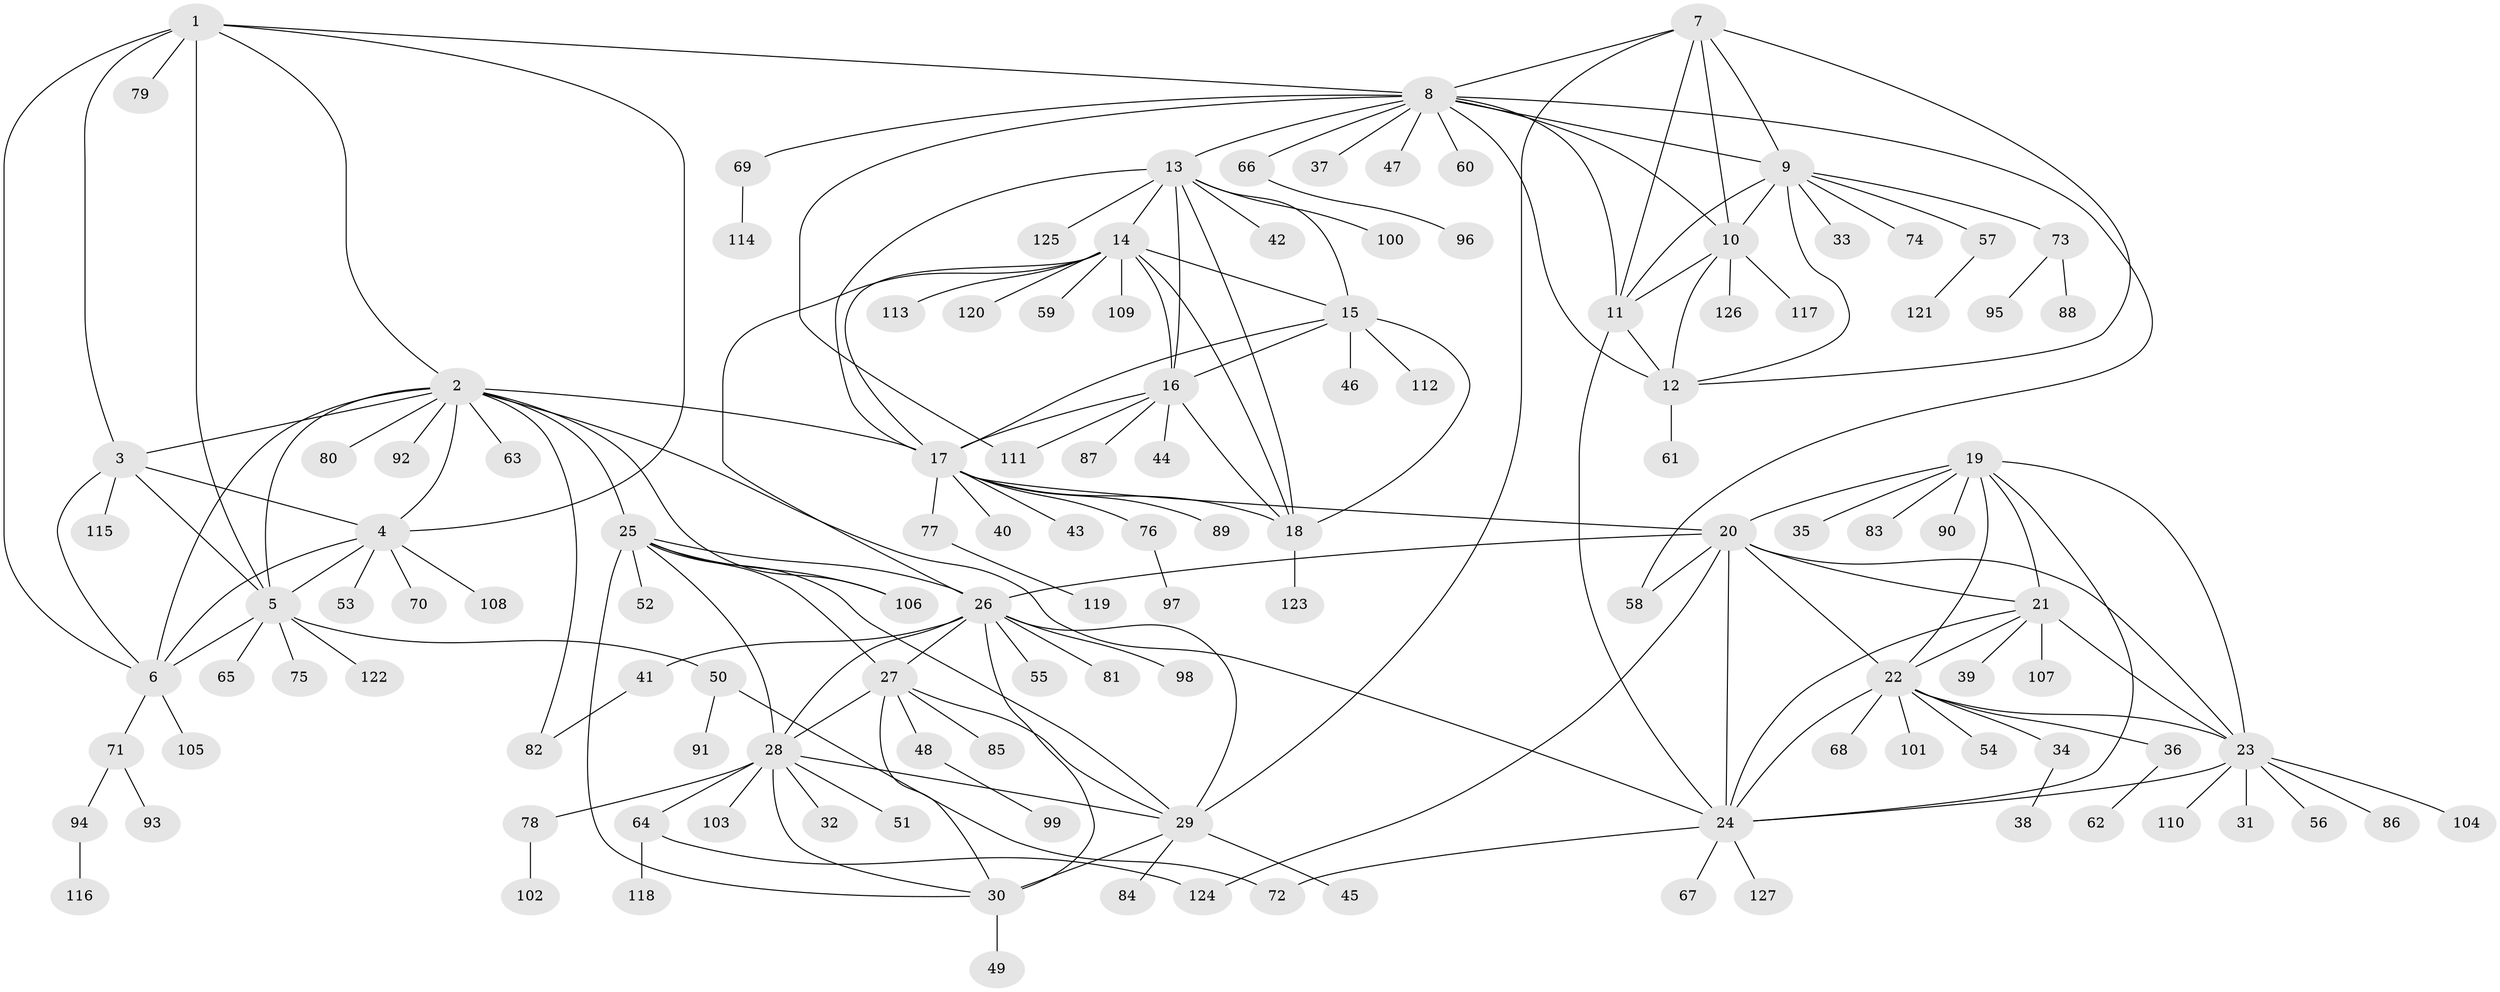 // coarse degree distribution, {6: 0.11235955056179775, 12: 0.011235955056179775, 5: 0.0449438202247191, 7: 0.0449438202247191, 13: 0.011235955056179775, 8: 0.02247191011235955, 9: 0.06741573033707865, 11: 0.011235955056179775, 10: 0.011235955056179775, 1: 0.48314606741573035, 2: 0.16853932584269662, 3: 0.011235955056179775}
// Generated by graph-tools (version 1.1) at 2025/52/03/04/25 22:52:38]
// undirected, 127 vertices, 188 edges
graph export_dot {
  node [color=gray90,style=filled];
  1;
  2;
  3;
  4;
  5;
  6;
  7;
  8;
  9;
  10;
  11;
  12;
  13;
  14;
  15;
  16;
  17;
  18;
  19;
  20;
  21;
  22;
  23;
  24;
  25;
  26;
  27;
  28;
  29;
  30;
  31;
  32;
  33;
  34;
  35;
  36;
  37;
  38;
  39;
  40;
  41;
  42;
  43;
  44;
  45;
  46;
  47;
  48;
  49;
  50;
  51;
  52;
  53;
  54;
  55;
  56;
  57;
  58;
  59;
  60;
  61;
  62;
  63;
  64;
  65;
  66;
  67;
  68;
  69;
  70;
  71;
  72;
  73;
  74;
  75;
  76;
  77;
  78;
  79;
  80;
  81;
  82;
  83;
  84;
  85;
  86;
  87;
  88;
  89;
  90;
  91;
  92;
  93;
  94;
  95;
  96;
  97;
  98;
  99;
  100;
  101;
  102;
  103;
  104;
  105;
  106;
  107;
  108;
  109;
  110;
  111;
  112;
  113;
  114;
  115;
  116;
  117;
  118;
  119;
  120;
  121;
  122;
  123;
  124;
  125;
  126;
  127;
  1 -- 2;
  1 -- 3;
  1 -- 4;
  1 -- 5;
  1 -- 6;
  1 -- 8;
  1 -- 79;
  2 -- 3;
  2 -- 4;
  2 -- 5;
  2 -- 6;
  2 -- 17;
  2 -- 24;
  2 -- 25;
  2 -- 63;
  2 -- 80;
  2 -- 82;
  2 -- 92;
  2 -- 106;
  3 -- 4;
  3 -- 5;
  3 -- 6;
  3 -- 115;
  4 -- 5;
  4 -- 6;
  4 -- 53;
  4 -- 70;
  4 -- 108;
  5 -- 6;
  5 -- 50;
  5 -- 65;
  5 -- 75;
  5 -- 122;
  6 -- 71;
  6 -- 105;
  7 -- 8;
  7 -- 9;
  7 -- 10;
  7 -- 11;
  7 -- 12;
  7 -- 29;
  8 -- 9;
  8 -- 10;
  8 -- 11;
  8 -- 12;
  8 -- 13;
  8 -- 37;
  8 -- 47;
  8 -- 58;
  8 -- 60;
  8 -- 66;
  8 -- 69;
  8 -- 111;
  9 -- 10;
  9 -- 11;
  9 -- 12;
  9 -- 33;
  9 -- 57;
  9 -- 73;
  9 -- 74;
  10 -- 11;
  10 -- 12;
  10 -- 117;
  10 -- 126;
  11 -- 12;
  11 -- 24;
  12 -- 61;
  13 -- 14;
  13 -- 15;
  13 -- 16;
  13 -- 17;
  13 -- 18;
  13 -- 42;
  13 -- 100;
  13 -- 125;
  14 -- 15;
  14 -- 16;
  14 -- 17;
  14 -- 18;
  14 -- 26;
  14 -- 59;
  14 -- 109;
  14 -- 113;
  14 -- 120;
  15 -- 16;
  15 -- 17;
  15 -- 18;
  15 -- 46;
  15 -- 112;
  16 -- 17;
  16 -- 18;
  16 -- 44;
  16 -- 87;
  16 -- 111;
  17 -- 18;
  17 -- 20;
  17 -- 40;
  17 -- 43;
  17 -- 76;
  17 -- 77;
  17 -- 89;
  18 -- 123;
  19 -- 20;
  19 -- 21;
  19 -- 22;
  19 -- 23;
  19 -- 24;
  19 -- 35;
  19 -- 83;
  19 -- 90;
  20 -- 21;
  20 -- 22;
  20 -- 23;
  20 -- 24;
  20 -- 26;
  20 -- 58;
  20 -- 124;
  21 -- 22;
  21 -- 23;
  21 -- 24;
  21 -- 39;
  21 -- 107;
  22 -- 23;
  22 -- 24;
  22 -- 34;
  22 -- 36;
  22 -- 54;
  22 -- 68;
  22 -- 101;
  23 -- 24;
  23 -- 31;
  23 -- 56;
  23 -- 86;
  23 -- 104;
  23 -- 110;
  24 -- 67;
  24 -- 72;
  24 -- 127;
  25 -- 26;
  25 -- 27;
  25 -- 28;
  25 -- 29;
  25 -- 30;
  25 -- 52;
  25 -- 106;
  26 -- 27;
  26 -- 28;
  26 -- 29;
  26 -- 30;
  26 -- 41;
  26 -- 55;
  26 -- 81;
  26 -- 98;
  27 -- 28;
  27 -- 29;
  27 -- 30;
  27 -- 48;
  27 -- 85;
  28 -- 29;
  28 -- 30;
  28 -- 32;
  28 -- 51;
  28 -- 64;
  28 -- 78;
  28 -- 103;
  29 -- 30;
  29 -- 45;
  29 -- 84;
  30 -- 49;
  34 -- 38;
  36 -- 62;
  41 -- 82;
  48 -- 99;
  50 -- 72;
  50 -- 91;
  57 -- 121;
  64 -- 118;
  64 -- 124;
  66 -- 96;
  69 -- 114;
  71 -- 93;
  71 -- 94;
  73 -- 88;
  73 -- 95;
  76 -- 97;
  77 -- 119;
  78 -- 102;
  94 -- 116;
}
